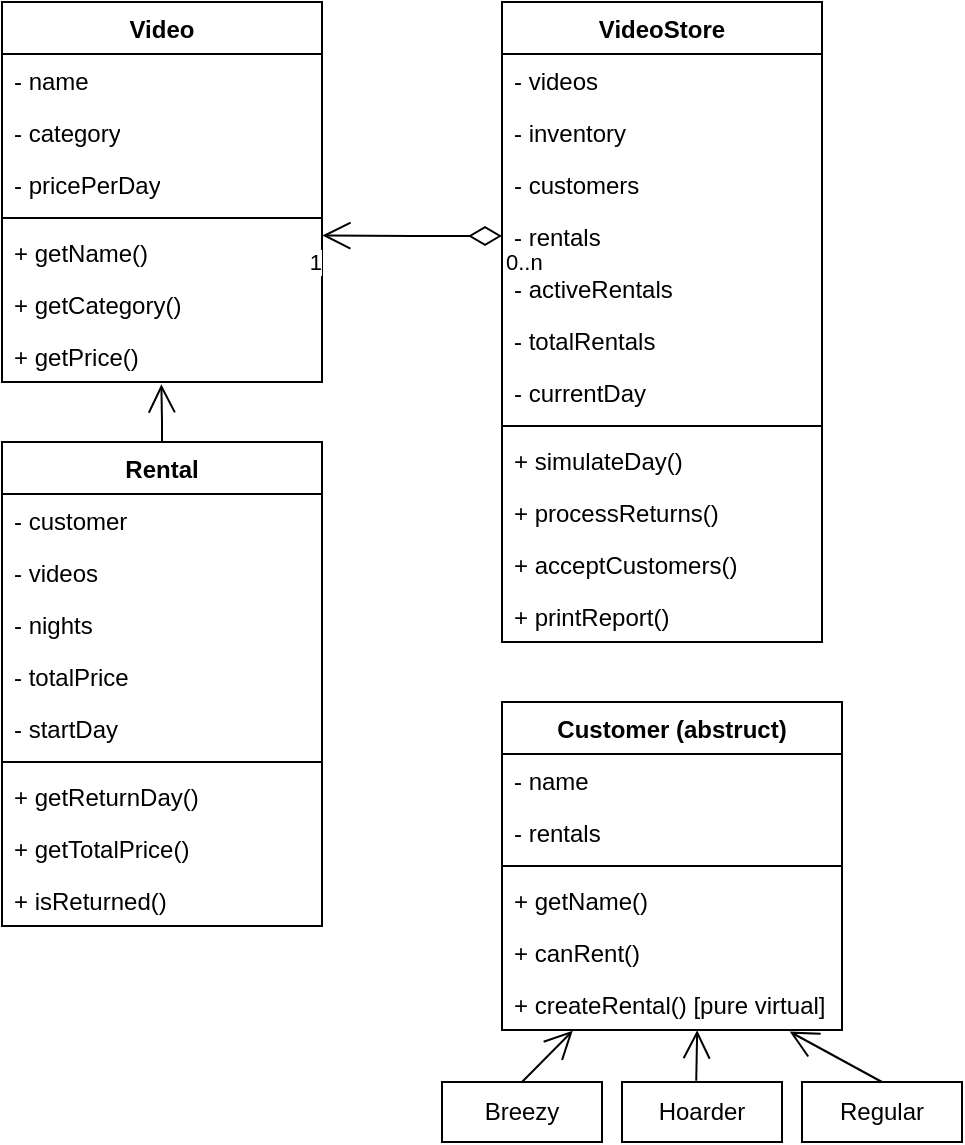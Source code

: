 <mxfile version="26.1.1">
  <diagram name="第 1 页" id="dPdfMzcOfu-isyxUp4a5">
    <mxGraphModel dx="744" dy="933" grid="1" gridSize="10" guides="1" tooltips="1" connect="1" arrows="1" fold="1" page="1" pageScale="1" pageWidth="827" pageHeight="1169" math="0" shadow="0">
      <root>
        <mxCell id="0" />
        <mxCell id="1" parent="0" />
        <mxCell id="TAcApROjeDbzDrbN1xAJ-1" value="Video" style="swimlane;fontStyle=1;align=center;verticalAlign=top;childLayout=stackLayout;horizontal=1;startSize=26;horizontalStack=0;resizeParent=1;resizeParentMax=0;resizeLast=0;collapsible=1;marginBottom=0;whiteSpace=wrap;html=1;" vertex="1" parent="1">
          <mxGeometry x="50" y="110" width="160" height="190" as="geometry">
            <mxRectangle x="70" y="180" width="70" height="30" as="alternateBounds" />
          </mxGeometry>
        </mxCell>
        <mxCell id="TAcApROjeDbzDrbN1xAJ-4" value="- name" style="text;strokeColor=none;fillColor=none;align=left;verticalAlign=top;spacingLeft=4;spacingRight=4;overflow=hidden;rotatable=0;points=[[0,0.5],[1,0.5]];portConstraint=eastwest;whiteSpace=wrap;html=1;" vertex="1" parent="TAcApROjeDbzDrbN1xAJ-1">
          <mxGeometry y="26" width="160" height="26" as="geometry" />
        </mxCell>
        <mxCell id="TAcApROjeDbzDrbN1xAJ-6" value="- category" style="text;strokeColor=none;fillColor=none;align=left;verticalAlign=top;spacingLeft=4;spacingRight=4;overflow=hidden;rotatable=0;points=[[0,0.5],[1,0.5]];portConstraint=eastwest;whiteSpace=wrap;html=1;" vertex="1" parent="TAcApROjeDbzDrbN1xAJ-1">
          <mxGeometry y="52" width="160" height="26" as="geometry" />
        </mxCell>
        <mxCell id="TAcApROjeDbzDrbN1xAJ-2" value="- pricePerDay" style="text;strokeColor=none;fillColor=none;align=left;verticalAlign=top;spacingLeft=4;spacingRight=4;overflow=hidden;rotatable=0;points=[[0,0.5],[1,0.5]];portConstraint=eastwest;whiteSpace=wrap;html=1;" vertex="1" parent="TAcApROjeDbzDrbN1xAJ-1">
          <mxGeometry y="78" width="160" height="26" as="geometry" />
        </mxCell>
        <mxCell id="TAcApROjeDbzDrbN1xAJ-3" value="" style="line;strokeWidth=1;fillColor=none;align=left;verticalAlign=middle;spacingTop=-1;spacingLeft=3;spacingRight=3;rotatable=0;labelPosition=right;points=[];portConstraint=eastwest;strokeColor=inherit;" vertex="1" parent="TAcApROjeDbzDrbN1xAJ-1">
          <mxGeometry y="104" width="160" height="8" as="geometry" />
        </mxCell>
        <mxCell id="TAcApROjeDbzDrbN1xAJ-5" value="&lt;div&gt;+ getName()&lt;/div&gt;" style="text;strokeColor=none;fillColor=none;align=left;verticalAlign=top;spacingLeft=4;spacingRight=4;overflow=hidden;rotatable=0;points=[[0,0.5],[1,0.5]];portConstraint=eastwest;whiteSpace=wrap;html=1;" vertex="1" parent="TAcApROjeDbzDrbN1xAJ-1">
          <mxGeometry y="112" width="160" height="26" as="geometry" />
        </mxCell>
        <mxCell id="TAcApROjeDbzDrbN1xAJ-8" value="&lt;div&gt;+ getCategory()&lt;/div&gt;" style="text;strokeColor=none;fillColor=none;align=left;verticalAlign=top;spacingLeft=4;spacingRight=4;overflow=hidden;rotatable=0;points=[[0,0.5],[1,0.5]];portConstraint=eastwest;whiteSpace=wrap;html=1;" vertex="1" parent="TAcApROjeDbzDrbN1xAJ-1">
          <mxGeometry y="138" width="160" height="26" as="geometry" />
        </mxCell>
        <mxCell id="TAcApROjeDbzDrbN1xAJ-7" value="&lt;div&gt;+ getPrice()&lt;/div&gt;" style="text;strokeColor=none;fillColor=none;align=left;verticalAlign=top;spacingLeft=4;spacingRight=4;overflow=hidden;rotatable=0;points=[[0,0.5],[1,0.5]];portConstraint=eastwest;whiteSpace=wrap;html=1;" vertex="1" parent="TAcApROjeDbzDrbN1xAJ-1">
          <mxGeometry y="164" width="160" height="26" as="geometry" />
        </mxCell>
        <mxCell id="TAcApROjeDbzDrbN1xAJ-9" value="Rental" style="swimlane;fontStyle=1;align=center;verticalAlign=top;childLayout=stackLayout;horizontal=1;startSize=26;horizontalStack=0;resizeParent=1;resizeParentMax=0;resizeLast=0;collapsible=1;marginBottom=0;whiteSpace=wrap;html=1;" vertex="1" parent="1">
          <mxGeometry x="50" y="330" width="160" height="242" as="geometry" />
        </mxCell>
        <mxCell id="TAcApROjeDbzDrbN1xAJ-10" value="- customer" style="text;strokeColor=none;fillColor=none;align=left;verticalAlign=top;spacingLeft=4;spacingRight=4;overflow=hidden;rotatable=0;points=[[0,0.5],[1,0.5]];portConstraint=eastwest;whiteSpace=wrap;html=1;" vertex="1" parent="TAcApROjeDbzDrbN1xAJ-9">
          <mxGeometry y="26" width="160" height="26" as="geometry" />
        </mxCell>
        <mxCell id="TAcApROjeDbzDrbN1xAJ-14" value="- videos" style="text;strokeColor=none;fillColor=none;align=left;verticalAlign=top;spacingLeft=4;spacingRight=4;overflow=hidden;rotatable=0;points=[[0,0.5],[1,0.5]];portConstraint=eastwest;whiteSpace=wrap;html=1;" vertex="1" parent="TAcApROjeDbzDrbN1xAJ-9">
          <mxGeometry y="52" width="160" height="26" as="geometry" />
        </mxCell>
        <mxCell id="TAcApROjeDbzDrbN1xAJ-16" value="&lt;div&gt;- nights&lt;/div&gt;" style="text;strokeColor=none;fillColor=none;align=left;verticalAlign=top;spacingLeft=4;spacingRight=4;overflow=hidden;rotatable=0;points=[[0,0.5],[1,0.5]];portConstraint=eastwest;whiteSpace=wrap;html=1;" vertex="1" parent="TAcApROjeDbzDrbN1xAJ-9">
          <mxGeometry y="78" width="160" height="26" as="geometry" />
        </mxCell>
        <mxCell id="TAcApROjeDbzDrbN1xAJ-15" value="&lt;div&gt;- totalPrice&lt;/div&gt;" style="text;strokeColor=none;fillColor=none;align=left;verticalAlign=top;spacingLeft=4;spacingRight=4;overflow=hidden;rotatable=0;points=[[0,0.5],[1,0.5]];portConstraint=eastwest;whiteSpace=wrap;html=1;" vertex="1" parent="TAcApROjeDbzDrbN1xAJ-9">
          <mxGeometry y="104" width="160" height="26" as="geometry" />
        </mxCell>
        <mxCell id="TAcApROjeDbzDrbN1xAJ-13" value="&lt;div&gt;- startDay&lt;/div&gt;" style="text;strokeColor=none;fillColor=none;align=left;verticalAlign=top;spacingLeft=4;spacingRight=4;overflow=hidden;rotatable=0;points=[[0,0.5],[1,0.5]];portConstraint=eastwest;whiteSpace=wrap;html=1;" vertex="1" parent="TAcApROjeDbzDrbN1xAJ-9">
          <mxGeometry y="130" width="160" height="26" as="geometry" />
        </mxCell>
        <mxCell id="TAcApROjeDbzDrbN1xAJ-11" value="" style="line;strokeWidth=1;fillColor=none;align=left;verticalAlign=middle;spacingTop=-1;spacingLeft=3;spacingRight=3;rotatable=0;labelPosition=right;points=[];portConstraint=eastwest;strokeColor=inherit;" vertex="1" parent="TAcApROjeDbzDrbN1xAJ-9">
          <mxGeometry y="156" width="160" height="8" as="geometry" />
        </mxCell>
        <mxCell id="TAcApROjeDbzDrbN1xAJ-12" value="+ getReturnDay()" style="text;strokeColor=none;fillColor=none;align=left;verticalAlign=top;spacingLeft=4;spacingRight=4;overflow=hidden;rotatable=0;points=[[0,0.5],[1,0.5]];portConstraint=eastwest;whiteSpace=wrap;html=1;" vertex="1" parent="TAcApROjeDbzDrbN1xAJ-9">
          <mxGeometry y="164" width="160" height="26" as="geometry" />
        </mxCell>
        <mxCell id="TAcApROjeDbzDrbN1xAJ-17" value="&lt;div&gt;+ getTotalPrice()&lt;/div&gt;" style="text;strokeColor=none;fillColor=none;align=left;verticalAlign=top;spacingLeft=4;spacingRight=4;overflow=hidden;rotatable=0;points=[[0,0.5],[1,0.5]];portConstraint=eastwest;whiteSpace=wrap;html=1;" vertex="1" parent="TAcApROjeDbzDrbN1xAJ-9">
          <mxGeometry y="190" width="160" height="26" as="geometry" />
        </mxCell>
        <mxCell id="TAcApROjeDbzDrbN1xAJ-18" value="&lt;div&gt;+ isReturned()&lt;/div&gt;" style="text;strokeColor=none;fillColor=none;align=left;verticalAlign=top;spacingLeft=4;spacingRight=4;overflow=hidden;rotatable=0;points=[[0,0.5],[1,0.5]];portConstraint=eastwest;whiteSpace=wrap;html=1;" vertex="1" parent="TAcApROjeDbzDrbN1xAJ-9">
          <mxGeometry y="216" width="160" height="26" as="geometry" />
        </mxCell>
        <mxCell id="TAcApROjeDbzDrbN1xAJ-20" value="" style="endArrow=open;endFill=1;endSize=12;html=1;rounded=0;entryX=0.498;entryY=1.045;entryDx=0;entryDy=0;entryPerimeter=0;exitX=0.5;exitY=0;exitDx=0;exitDy=0;" edge="1" parent="1" source="TAcApROjeDbzDrbN1xAJ-9" target="TAcApROjeDbzDrbN1xAJ-7">
          <mxGeometry width="160" relative="1" as="geometry">
            <mxPoint x="70" y="340" as="sourcePoint" />
            <mxPoint x="230" y="340" as="targetPoint" />
            <Array as="points">
              <mxPoint x="130" y="320" />
            </Array>
          </mxGeometry>
        </mxCell>
        <mxCell id="TAcApROjeDbzDrbN1xAJ-25" value="Customer (abstruct)" style="swimlane;fontStyle=1;align=center;verticalAlign=top;childLayout=stackLayout;horizontal=1;startSize=26;horizontalStack=0;resizeParent=1;resizeParentMax=0;resizeLast=0;collapsible=1;marginBottom=0;whiteSpace=wrap;html=1;" vertex="1" parent="1">
          <mxGeometry x="300" y="460" width="170" height="164" as="geometry" />
        </mxCell>
        <mxCell id="TAcApROjeDbzDrbN1xAJ-29" value="- name&lt;div&gt;&lt;br&gt;&lt;/div&gt;" style="text;strokeColor=none;fillColor=none;align=left;verticalAlign=top;spacingLeft=4;spacingRight=4;overflow=hidden;rotatable=0;points=[[0,0.5],[1,0.5]];portConstraint=eastwest;whiteSpace=wrap;html=1;" vertex="1" parent="TAcApROjeDbzDrbN1xAJ-25">
          <mxGeometry y="26" width="170" height="26" as="geometry" />
        </mxCell>
        <mxCell id="TAcApROjeDbzDrbN1xAJ-26" value="- rentals" style="text;strokeColor=none;fillColor=none;align=left;verticalAlign=top;spacingLeft=4;spacingRight=4;overflow=hidden;rotatable=0;points=[[0,0.5],[1,0.5]];portConstraint=eastwest;whiteSpace=wrap;html=1;" vertex="1" parent="TAcApROjeDbzDrbN1xAJ-25">
          <mxGeometry y="52" width="170" height="26" as="geometry" />
        </mxCell>
        <mxCell id="TAcApROjeDbzDrbN1xAJ-27" value="" style="line;strokeWidth=1;fillColor=none;align=left;verticalAlign=middle;spacingTop=-1;spacingLeft=3;spacingRight=3;rotatable=0;labelPosition=right;points=[];portConstraint=eastwest;strokeColor=inherit;" vertex="1" parent="TAcApROjeDbzDrbN1xAJ-25">
          <mxGeometry y="78" width="170" height="8" as="geometry" />
        </mxCell>
        <mxCell id="TAcApROjeDbzDrbN1xAJ-30" value="&lt;div&gt;+ getName()&lt;/div&gt;" style="text;strokeColor=none;fillColor=none;align=left;verticalAlign=top;spacingLeft=4;spacingRight=4;overflow=hidden;rotatable=0;points=[[0,0.5],[1,0.5]];portConstraint=eastwest;whiteSpace=wrap;html=1;" vertex="1" parent="TAcApROjeDbzDrbN1xAJ-25">
          <mxGeometry y="86" width="170" height="26" as="geometry" />
        </mxCell>
        <mxCell id="TAcApROjeDbzDrbN1xAJ-31" value="&lt;div&gt;+ canRent()&lt;/div&gt;" style="text;strokeColor=none;fillColor=none;align=left;verticalAlign=top;spacingLeft=4;spacingRight=4;overflow=hidden;rotatable=0;points=[[0,0.5],[1,0.5]];portConstraint=eastwest;whiteSpace=wrap;html=1;" vertex="1" parent="TAcApROjeDbzDrbN1xAJ-25">
          <mxGeometry y="112" width="170" height="26" as="geometry" />
        </mxCell>
        <mxCell id="TAcApROjeDbzDrbN1xAJ-28" value="+ createRental() [pure virtual]" style="text;strokeColor=none;fillColor=none;align=left;verticalAlign=top;spacingLeft=4;spacingRight=4;overflow=hidden;rotatable=0;points=[[0,0.5],[1,0.5]];portConstraint=eastwest;whiteSpace=wrap;html=1;" vertex="1" parent="TAcApROjeDbzDrbN1xAJ-25">
          <mxGeometry y="138" width="170" height="26" as="geometry" />
        </mxCell>
        <mxCell id="TAcApROjeDbzDrbN1xAJ-32" value="Breezy" style="html=1;whiteSpace=wrap;" vertex="1" parent="1">
          <mxGeometry x="270" y="650" width="80" height="30" as="geometry" />
        </mxCell>
        <mxCell id="TAcApROjeDbzDrbN1xAJ-33" value="Hoarder" style="html=1;whiteSpace=wrap;" vertex="1" parent="1">
          <mxGeometry x="360" y="650" width="80" height="30" as="geometry" />
        </mxCell>
        <mxCell id="TAcApROjeDbzDrbN1xAJ-34" value="Regular" style="html=1;whiteSpace=wrap;" vertex="1" parent="1">
          <mxGeometry x="450" y="650" width="80" height="30" as="geometry" />
        </mxCell>
        <mxCell id="TAcApROjeDbzDrbN1xAJ-36" value="" style="endArrow=open;endFill=1;endSize=12;html=1;rounded=0;exitX=0.5;exitY=0;exitDx=0;exitDy=0;entryX=0.208;entryY=1.016;entryDx=0;entryDy=0;entryPerimeter=0;" edge="1" parent="1" source="TAcApROjeDbzDrbN1xAJ-32" target="TAcApROjeDbzDrbN1xAJ-28">
          <mxGeometry width="160" relative="1" as="geometry">
            <mxPoint x="350" y="630" as="sourcePoint" />
            <mxPoint x="510" y="630" as="targetPoint" />
          </mxGeometry>
        </mxCell>
        <mxCell id="TAcApROjeDbzDrbN1xAJ-37" value="" style="endArrow=open;endFill=1;endSize=12;html=1;rounded=0;exitX=0.464;exitY=-0.021;exitDx=0;exitDy=0;exitPerimeter=0;entryX=0.574;entryY=1.005;entryDx=0;entryDy=0;entryPerimeter=0;" edge="1" parent="1" source="TAcApROjeDbzDrbN1xAJ-33" target="TAcApROjeDbzDrbN1xAJ-28">
          <mxGeometry width="160" relative="1" as="geometry">
            <mxPoint x="396" y="648" as="sourcePoint" />
            <mxPoint x="490" y="620" as="targetPoint" />
          </mxGeometry>
        </mxCell>
        <mxCell id="TAcApROjeDbzDrbN1xAJ-38" value="" style="endArrow=open;endFill=1;endSize=12;html=1;rounded=0;exitX=0.5;exitY=0;exitDx=0;exitDy=0;entryX=0.846;entryY=1.031;entryDx=0;entryDy=0;entryPerimeter=0;" edge="1" parent="1" source="TAcApROjeDbzDrbN1xAJ-34" target="TAcApROjeDbzDrbN1xAJ-28">
          <mxGeometry width="160" relative="1" as="geometry">
            <mxPoint x="380" y="590" as="sourcePoint" />
            <mxPoint x="540" y="590" as="targetPoint" />
          </mxGeometry>
        </mxCell>
        <mxCell id="TAcApROjeDbzDrbN1xAJ-39" value="VideoStore" style="swimlane;fontStyle=1;align=center;verticalAlign=top;childLayout=stackLayout;horizontal=1;startSize=26;horizontalStack=0;resizeParent=1;resizeParentMax=0;resizeLast=0;collapsible=1;marginBottom=0;whiteSpace=wrap;html=1;" vertex="1" parent="1">
          <mxGeometry x="300" y="110" width="160" height="320" as="geometry" />
        </mxCell>
        <mxCell id="TAcApROjeDbzDrbN1xAJ-40" value="- videos" style="text;strokeColor=none;fillColor=none;align=left;verticalAlign=top;spacingLeft=4;spacingRight=4;overflow=hidden;rotatable=0;points=[[0,0.5],[1,0.5]];portConstraint=eastwest;whiteSpace=wrap;html=1;" vertex="1" parent="TAcApROjeDbzDrbN1xAJ-39">
          <mxGeometry y="26" width="160" height="26" as="geometry" />
        </mxCell>
        <mxCell id="TAcApROjeDbzDrbN1xAJ-44" value="&lt;div&gt;- inventory&lt;/div&gt;" style="text;strokeColor=none;fillColor=none;align=left;verticalAlign=top;spacingLeft=4;spacingRight=4;overflow=hidden;rotatable=0;points=[[0,0.5],[1,0.5]];portConstraint=eastwest;whiteSpace=wrap;html=1;" vertex="1" parent="TAcApROjeDbzDrbN1xAJ-39">
          <mxGeometry y="52" width="160" height="26" as="geometry" />
        </mxCell>
        <mxCell id="TAcApROjeDbzDrbN1xAJ-45" value="&lt;div&gt;- customers&lt;/div&gt;" style="text;strokeColor=none;fillColor=none;align=left;verticalAlign=top;spacingLeft=4;spacingRight=4;overflow=hidden;rotatable=0;points=[[0,0.5],[1,0.5]];portConstraint=eastwest;whiteSpace=wrap;html=1;" vertex="1" parent="TAcApROjeDbzDrbN1xAJ-39">
          <mxGeometry y="78" width="160" height="26" as="geometry" />
        </mxCell>
        <mxCell id="TAcApROjeDbzDrbN1xAJ-47" value="&lt;div&gt;- rentals&lt;/div&gt;" style="text;strokeColor=none;fillColor=none;align=left;verticalAlign=top;spacingLeft=4;spacingRight=4;overflow=hidden;rotatable=0;points=[[0,0.5],[1,0.5]];portConstraint=eastwest;whiteSpace=wrap;html=1;" vertex="1" parent="TAcApROjeDbzDrbN1xAJ-39">
          <mxGeometry y="104" width="160" height="26" as="geometry" />
        </mxCell>
        <mxCell id="TAcApROjeDbzDrbN1xAJ-48" value="&lt;div&gt;- activeRentals&lt;/div&gt;" style="text;strokeColor=none;fillColor=none;align=left;verticalAlign=top;spacingLeft=4;spacingRight=4;overflow=hidden;rotatable=0;points=[[0,0.5],[1,0.5]];portConstraint=eastwest;whiteSpace=wrap;html=1;" vertex="1" parent="TAcApROjeDbzDrbN1xAJ-39">
          <mxGeometry y="130" width="160" height="26" as="geometry" />
        </mxCell>
        <mxCell id="TAcApROjeDbzDrbN1xAJ-46" value="&lt;div&gt;- totalRentals&lt;/div&gt;" style="text;strokeColor=none;fillColor=none;align=left;verticalAlign=top;spacingLeft=4;spacingRight=4;overflow=hidden;rotatable=0;points=[[0,0.5],[1,0.5]];portConstraint=eastwest;whiteSpace=wrap;html=1;" vertex="1" parent="TAcApROjeDbzDrbN1xAJ-39">
          <mxGeometry y="156" width="160" height="26" as="geometry" />
        </mxCell>
        <mxCell id="TAcApROjeDbzDrbN1xAJ-43" value="&lt;div&gt;- currentDay&lt;/div&gt;" style="text;strokeColor=none;fillColor=none;align=left;verticalAlign=top;spacingLeft=4;spacingRight=4;overflow=hidden;rotatable=0;points=[[0,0.5],[1,0.5]];portConstraint=eastwest;whiteSpace=wrap;html=1;" vertex="1" parent="TAcApROjeDbzDrbN1xAJ-39">
          <mxGeometry y="182" width="160" height="26" as="geometry" />
        </mxCell>
        <mxCell id="TAcApROjeDbzDrbN1xAJ-41" value="" style="line;strokeWidth=1;fillColor=none;align=left;verticalAlign=middle;spacingTop=-1;spacingLeft=3;spacingRight=3;rotatable=0;labelPosition=right;points=[];portConstraint=eastwest;strokeColor=inherit;" vertex="1" parent="TAcApROjeDbzDrbN1xAJ-39">
          <mxGeometry y="208" width="160" height="8" as="geometry" />
        </mxCell>
        <mxCell id="TAcApROjeDbzDrbN1xAJ-42" value="+ simulateDay()" style="text;strokeColor=none;fillColor=none;align=left;verticalAlign=top;spacingLeft=4;spacingRight=4;overflow=hidden;rotatable=0;points=[[0,0.5],[1,0.5]];portConstraint=eastwest;whiteSpace=wrap;html=1;" vertex="1" parent="TAcApROjeDbzDrbN1xAJ-39">
          <mxGeometry y="216" width="160" height="26" as="geometry" />
        </mxCell>
        <mxCell id="TAcApROjeDbzDrbN1xAJ-50" value="&lt;div&gt;+ processReturns()&lt;/div&gt;" style="text;strokeColor=none;fillColor=none;align=left;verticalAlign=top;spacingLeft=4;spacingRight=4;overflow=hidden;rotatable=0;points=[[0,0.5],[1,0.5]];portConstraint=eastwest;whiteSpace=wrap;html=1;" vertex="1" parent="TAcApROjeDbzDrbN1xAJ-39">
          <mxGeometry y="242" width="160" height="26" as="geometry" />
        </mxCell>
        <mxCell id="TAcApROjeDbzDrbN1xAJ-51" value="&lt;div&gt;+ acceptCustomers()&lt;/div&gt;" style="text;strokeColor=none;fillColor=none;align=left;verticalAlign=top;spacingLeft=4;spacingRight=4;overflow=hidden;rotatable=0;points=[[0,0.5],[1,0.5]];portConstraint=eastwest;whiteSpace=wrap;html=1;" vertex="1" parent="TAcApROjeDbzDrbN1xAJ-39">
          <mxGeometry y="268" width="160" height="26" as="geometry" />
        </mxCell>
        <mxCell id="TAcApROjeDbzDrbN1xAJ-49" value="&lt;div&gt;+ printReport()&lt;/div&gt;" style="text;strokeColor=none;fillColor=none;align=left;verticalAlign=top;spacingLeft=4;spacingRight=4;overflow=hidden;rotatable=0;points=[[0,0.5],[1,0.5]];portConstraint=eastwest;whiteSpace=wrap;html=1;" vertex="1" parent="TAcApROjeDbzDrbN1xAJ-39">
          <mxGeometry y="294" width="160" height="26" as="geometry" />
        </mxCell>
        <mxCell id="TAcApROjeDbzDrbN1xAJ-62" value="" style="endArrow=open;html=1;endSize=12;startArrow=diamondThin;startSize=14;startFill=0;edgeStyle=orthogonalEdgeStyle;rounded=0;exitX=0;exitY=0.5;exitDx=0;exitDy=0;entryX=1.001;entryY=0.182;entryDx=0;entryDy=0;entryPerimeter=0;" edge="1" parent="1" source="TAcApROjeDbzDrbN1xAJ-47" target="TAcApROjeDbzDrbN1xAJ-5">
          <mxGeometry relative="1" as="geometry">
            <mxPoint x="280" y="300" as="sourcePoint" />
            <mxPoint x="210" y="228" as="targetPoint" />
          </mxGeometry>
        </mxCell>
        <mxCell id="TAcApROjeDbzDrbN1xAJ-63" value="0..n" style="edgeLabel;resizable=0;html=1;align=left;verticalAlign=top;" connectable="0" vertex="1" parent="TAcApROjeDbzDrbN1xAJ-62">
          <mxGeometry x="-1" relative="1" as="geometry" />
        </mxCell>
        <mxCell id="TAcApROjeDbzDrbN1xAJ-64" value="1" style="edgeLabel;resizable=0;html=1;align=right;verticalAlign=top;" connectable="0" vertex="1" parent="TAcApROjeDbzDrbN1xAJ-62">
          <mxGeometry x="1" relative="1" as="geometry" />
        </mxCell>
      </root>
    </mxGraphModel>
  </diagram>
</mxfile>
